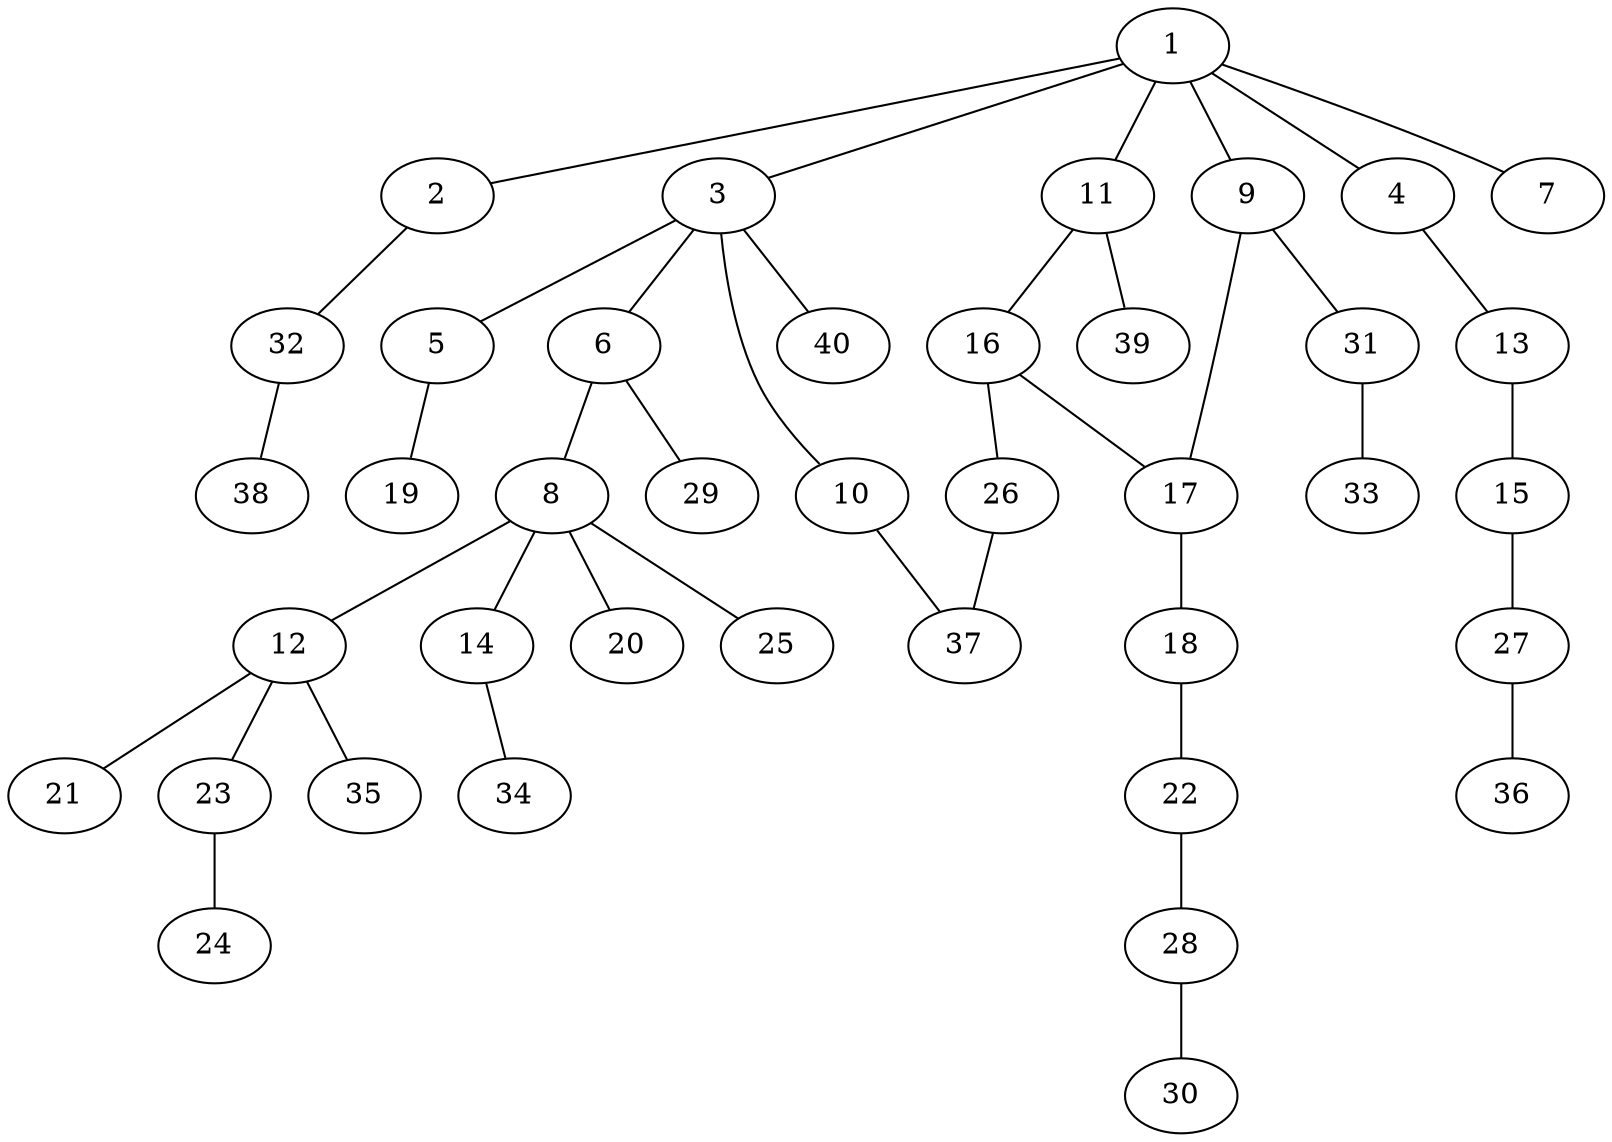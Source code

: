 graph graphname {1--2
1--3
1--4
1--7
1--9
1--11
2--32
3--5
3--6
3--10
3--40
4--13
5--19
6--8
6--29
8--12
8--14
8--20
8--25
9--17
9--31
10--37
11--16
11--39
12--21
12--23
12--35
13--15
14--34
15--27
16--17
16--26
17--18
18--22
22--28
23--24
26--37
27--36
28--30
31--33
32--38
}
